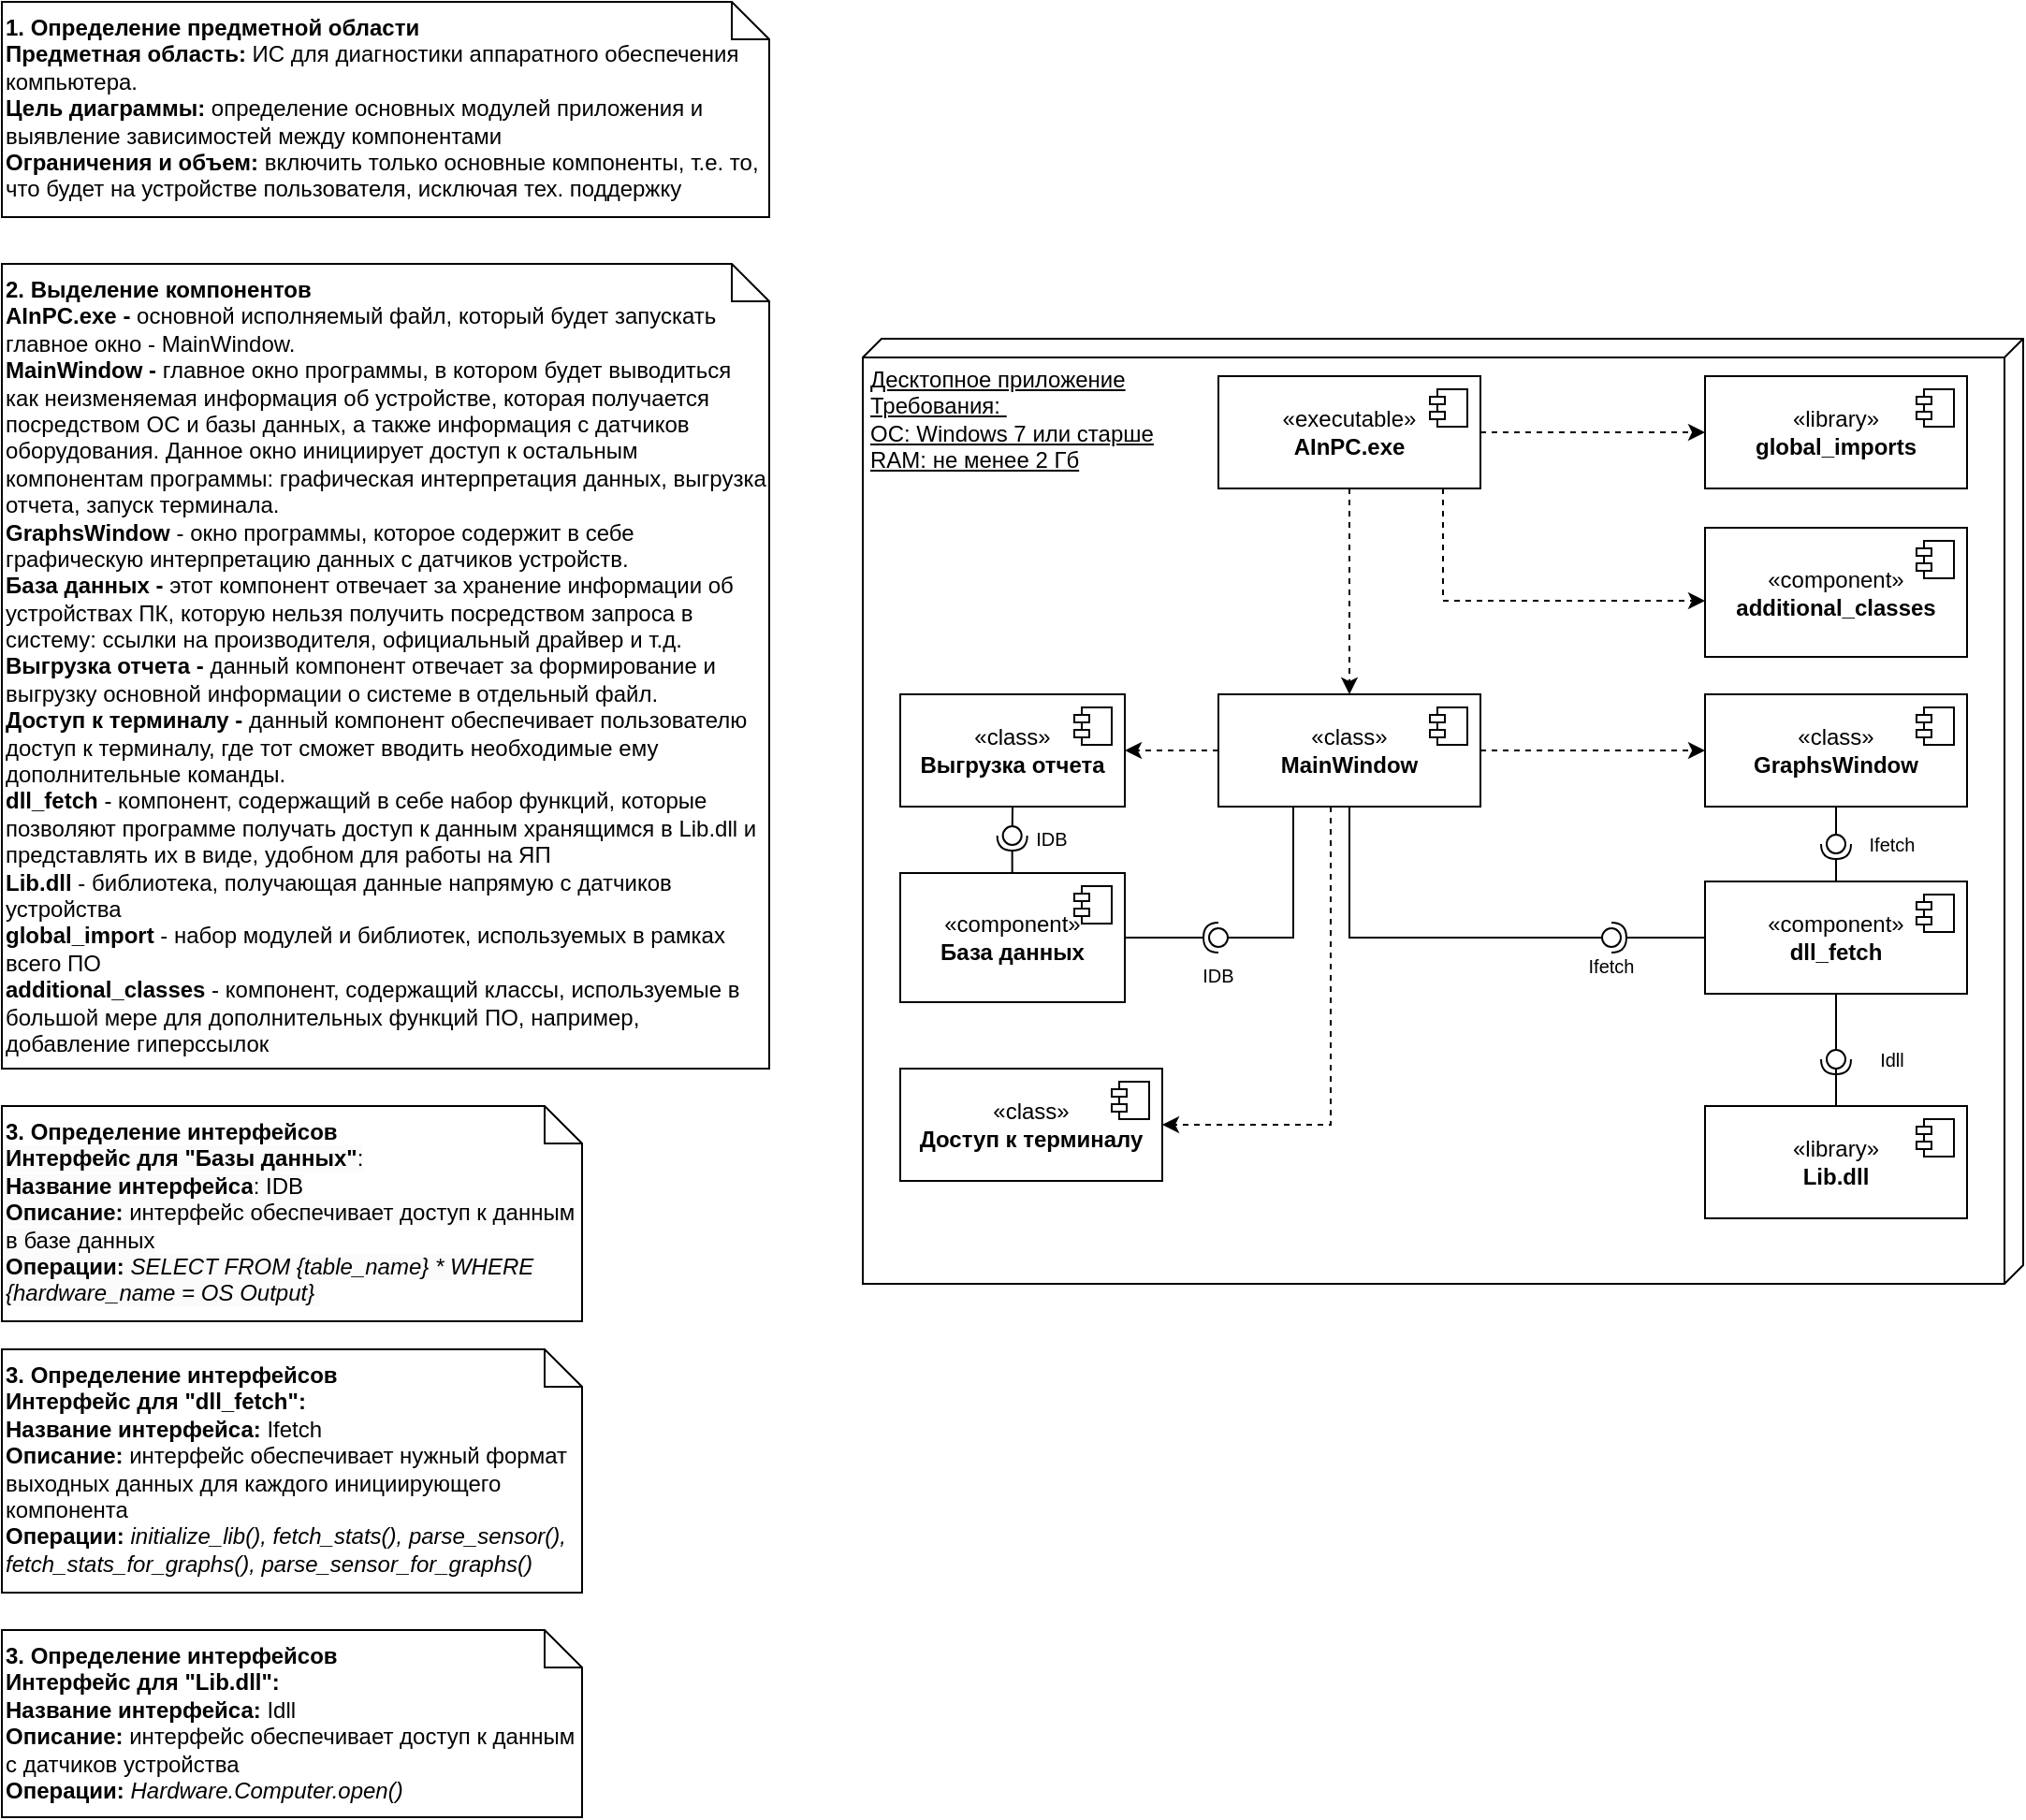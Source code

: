 <mxfile version="22.1.3" type="device">
  <diagram name="Страница — 1" id="YmoKRUBt8WqDrBZ5dWxg">
    <mxGraphModel dx="1502" dy="388" grid="1" gridSize="10" guides="1" tooltips="1" connect="1" arrows="1" fold="1" page="1" pageScale="1" pageWidth="827" pageHeight="1169" math="0" shadow="0">
      <root>
        <mxCell id="0" />
        <mxCell id="1" parent="0" />
        <mxCell id="K--w75yVvxmzgUsPihoR-3" value="Десктопное приложение&lt;br&gt;Требования:&amp;nbsp;&lt;br&gt;ОС: Windows 7 или старше&lt;br&gt;RAM: не менее 2 Гб&lt;br&gt;" style="verticalAlign=top;align=left;spacingTop=8;spacingLeft=2;spacingRight=12;shape=cube;size=10;direction=south;fontStyle=4;html=1;whiteSpace=wrap;" parent="1" vertex="1">
          <mxGeometry x="150" y="220" width="620" height="505" as="geometry" />
        </mxCell>
        <mxCell id="K--w75yVvxmzgUsPihoR-8" value="&lt;div style=&quot;&quot;&gt;&lt;b style=&quot;border-color: var(--border-color);&quot;&gt;3. Определение интерфейсов&lt;/b&gt;&lt;/div&gt;&lt;b style=&quot;border-color: var(--border-color); color: rgb(0, 0, 0); font-family: Helvetica; font-size: 12px; font-style: normal; font-variant-ligatures: normal; font-variant-caps: normal; letter-spacing: normal; orphans: 2; text-indent: 0px; text-transform: none; widows: 2; word-spacing: 0px; -webkit-text-stroke-width: 0px; background-color: rgb(251, 251, 251); text-decoration-thickness: initial; text-decoration-style: initial; text-decoration-color: initial;&quot;&gt;Интерфейс для &quot;Базы данных&quot;&lt;/b&gt;&lt;span style=&quot;color: rgb(0, 0, 0); font-family: Helvetica; font-size: 12px; font-style: normal; font-variant-ligatures: normal; font-variant-caps: normal; font-weight: 400; letter-spacing: normal; orphans: 2; text-indent: 0px; text-transform: none; widows: 2; word-spacing: 0px; -webkit-text-stroke-width: 0px; background-color: rgb(251, 251, 251); text-decoration-thickness: initial; text-decoration-style: initial; text-decoration-color: initial; float: none; display: inline !important;&quot;&gt;:&lt;/span&gt;&lt;br style=&quot;border-color: var(--border-color); color: rgb(0, 0, 0); font-family: Helvetica; font-size: 12px; font-style: normal; font-variant-ligatures: normal; font-variant-caps: normal; font-weight: 400; letter-spacing: normal; orphans: 2; text-indent: 0px; text-transform: none; widows: 2; word-spacing: 0px; -webkit-text-stroke-width: 0px; background-color: rgb(251, 251, 251); text-decoration-thickness: initial; text-decoration-style: initial; text-decoration-color: initial;&quot;&gt;&lt;b style=&quot;border-color: var(--border-color); color: rgb(0, 0, 0); font-family: Helvetica; font-size: 12px; font-style: normal; font-variant-ligatures: normal; font-variant-caps: normal; letter-spacing: normal; orphans: 2; text-indent: 0px; text-transform: none; widows: 2; word-spacing: 0px; -webkit-text-stroke-width: 0px; background-color: rgb(251, 251, 251); text-decoration-thickness: initial; text-decoration-style: initial; text-decoration-color: initial;&quot;&gt;Название интерфейса&lt;/b&gt;&lt;span style=&quot;color: rgb(0, 0, 0); font-family: Helvetica; font-size: 12px; font-style: normal; font-variant-ligatures: normal; font-variant-caps: normal; font-weight: 400; letter-spacing: normal; orphans: 2; text-indent: 0px; text-transform: none; widows: 2; word-spacing: 0px; -webkit-text-stroke-width: 0px; background-color: rgb(251, 251, 251); text-decoration-thickness: initial; text-decoration-style: initial; text-decoration-color: initial; float: none; display: inline !important;&quot;&gt;: IDB&lt;/span&gt;&lt;br style=&quot;border-color: var(--border-color); color: rgb(0, 0, 0); font-family: Helvetica; font-size: 12px; font-style: normal; font-variant-ligatures: normal; font-variant-caps: normal; font-weight: 400; letter-spacing: normal; orphans: 2; text-indent: 0px; text-transform: none; widows: 2; word-spacing: 0px; -webkit-text-stroke-width: 0px; background-color: rgb(251, 251, 251); text-decoration-thickness: initial; text-decoration-style: initial; text-decoration-color: initial;&quot;&gt;&lt;b style=&quot;border-color: var(--border-color); color: rgb(0, 0, 0); font-family: Helvetica; font-size: 12px; font-style: normal; font-variant-ligatures: normal; font-variant-caps: normal; letter-spacing: normal; orphans: 2; text-indent: 0px; text-transform: none; widows: 2; word-spacing: 0px; -webkit-text-stroke-width: 0px; background-color: rgb(251, 251, 251); text-decoration-thickness: initial; text-decoration-style: initial; text-decoration-color: initial;&quot;&gt;Описание:&lt;/b&gt;&lt;span style=&quot;color: rgb(0, 0, 0); font-family: Helvetica; font-size: 12px; font-variant-ligatures: normal; font-variant-caps: normal; letter-spacing: normal; orphans: 2; text-indent: 0px; text-transform: none; widows: 2; word-spacing: 0px; -webkit-text-stroke-width: 0px; background-color: rgb(251, 251, 251); text-decoration-thickness: initial; text-decoration-style: initial; text-decoration-color: initial; float: none; display: inline !important;&quot;&gt;&amp;nbsp;интерфейс обеспечивает доступ к данным в базе данных&lt;br&gt;&lt;b style=&quot;font-style: normal;&quot;&gt;Операции: &lt;/b&gt;&lt;i&gt;SELECT FROM {table_name} * WHERE {hardware_name = OS Output}&lt;/i&gt;&lt;/span&gt;&lt;span style=&quot;color: rgb(0, 0, 0); font-family: Helvetica; font-size: 12px; font-style: normal; font-variant-ligatures: normal; font-variant-caps: normal; font-weight: 400; letter-spacing: normal; orphans: 2; text-indent: 0px; text-transform: none; widows: 2; word-spacing: 0px; -webkit-text-stroke-width: 0px; background-color: rgb(251, 251, 251); text-decoration-thickness: initial; text-decoration-style: initial; text-decoration-color: initial; float: none; display: inline !important;&quot;&gt;&amp;nbsp;&lt;/span&gt;" style="shape=note;size=20;whiteSpace=wrap;html=1;verticalAlign=top;horizontal=1;align=left;" parent="1" vertex="1">
          <mxGeometry x="-310" y="630" width="310" height="115" as="geometry" />
        </mxCell>
        <mxCell id="K--w75yVvxmzgUsPihoR-15" style="edgeStyle=orthogonalEdgeStyle;rounded=0;orthogonalLoop=1;jettySize=auto;html=1;dashed=1;" parent="1" source="K--w75yVvxmzgUsPihoR-9" target="K--w75yVvxmzgUsPihoR-13" edge="1">
          <mxGeometry relative="1" as="geometry" />
        </mxCell>
        <mxCell id="K--w75yVvxmzgUsPihoR-89" style="edgeStyle=orthogonalEdgeStyle;rounded=0;orthogonalLoop=1;jettySize=auto;html=1;dashed=1;" parent="1" source="K--w75yVvxmzgUsPihoR-9" target="K--w75yVvxmzgUsPihoR-87" edge="1">
          <mxGeometry relative="1" as="geometry" />
        </mxCell>
        <mxCell id="K--w75yVvxmzgUsPihoR-94" style="edgeStyle=orthogonalEdgeStyle;rounded=0;orthogonalLoop=1;jettySize=auto;html=1;dashed=1;" parent="1" source="K--w75yVvxmzgUsPihoR-9" target="K--w75yVvxmzgUsPihoR-90" edge="1">
          <mxGeometry relative="1" as="geometry">
            <Array as="points">
              <mxPoint x="460" y="360" />
            </Array>
          </mxGeometry>
        </mxCell>
        <mxCell id="K--w75yVvxmzgUsPihoR-9" value="«executable»&lt;br&gt;&lt;b&gt;AInPC.exe&lt;/b&gt;" style="html=1;dropTarget=0;whiteSpace=wrap;" parent="1" vertex="1">
          <mxGeometry x="340" y="240" width="140" height="60" as="geometry" />
        </mxCell>
        <mxCell id="K--w75yVvxmzgUsPihoR-10" value="" style="shape=module;jettyWidth=8;jettyHeight=4;" parent="K--w75yVvxmzgUsPihoR-9" vertex="1">
          <mxGeometry x="1" width="20" height="20" relative="1" as="geometry">
            <mxPoint x="-27" y="7" as="offset" />
          </mxGeometry>
        </mxCell>
        <mxCell id="K--w75yVvxmzgUsPihoR-11" value="&lt;b&gt;1. Определение предметной области&lt;br&gt;Предметная область: &lt;/b&gt;ИС для диагностики аппаратного обеспечения компьютера.&lt;br&gt;&lt;b&gt;Цель диаграммы: &lt;/b&gt;определение основных модулей приложения и выявление зависимостей между компонентами&lt;br&gt;&lt;b&gt;Ограничения и объем: &lt;/b&gt;включить только основные компоненты, т.е. то, что будет на устройстве пользователя, исключая тех. поддержку" style="shape=note;size=20;whiteSpace=wrap;html=1;verticalAlign=top;align=left;" parent="1" vertex="1">
          <mxGeometry x="-310" y="40" width="410" height="115" as="geometry" />
        </mxCell>
        <mxCell id="K--w75yVvxmzgUsPihoR-12" value="&lt;b&gt;2. Выделение компонентов&lt;br&gt;AInPC.exe - &lt;/b&gt;основной исполняемый файл, который будет запускать главное окно - MainWindow.&lt;br&gt;&lt;b&gt;MainWindow - &lt;/b&gt;главное окно программы, в котором будет выводиться как неизменяемая информация об устройстве, которая получается посредством ОС и базы данных, а также информация с датчиков оборудования. Данное окно инициирует доступ к остальным компонентам программы: графическая интерпретация данных, выгрузка отчета, запуск терминала.&lt;br&gt;&lt;b&gt;GraphsWindow &lt;/b&gt;- окно программы, которое содержит в себе графическую интерпретацию данных с датчиков устройств.&lt;br&gt;&lt;b&gt;База данных - &lt;/b&gt;этот компонент отвечает за хранение информации об устройствах ПК, которую нельзя получить посредством запроса в систему: ссылки на производителя, официальный драйвер и т.д.&lt;br&gt;&lt;b&gt;Выгрузка отчета - &lt;/b&gt;данный компонент отвечает за формирование и выгрузку основной информации о системе в отдельный файл.&lt;br&gt;&lt;b&gt;Доступ к терминалу - &lt;/b&gt;данный компонент обеспечивает пользователю доступ к терминалу, где тот сможет вводить необходимые ему дополнительные команды.&lt;br&gt;&lt;b&gt;dll_fetch &lt;/b&gt;- компонент, содержащий в себе набор функций, которые позволяют программе получать доступ к данным хранящимся в Lib.dll и представлять их в виде, удобном для работы на ЯП&lt;br&gt;&lt;b&gt;Lib.dll&lt;/b&gt; - библиотека, получающая данные напрямую с датчиков устройства&lt;br&gt;&lt;b&gt;global_import&lt;/b&gt; - набор модулей и библиотек, используемых в рамках всего ПО&lt;br&gt;&lt;b&gt;additional_classes&lt;/b&gt; - компонент, содержащий классы, используемые в большой мере для дополнительных функций ПО, например, добавление гиперссылок" style="shape=note;size=20;whiteSpace=wrap;html=1;verticalAlign=top;align=left;" parent="1" vertex="1">
          <mxGeometry x="-310" y="180" width="410" height="430" as="geometry" />
        </mxCell>
        <mxCell id="K--w75yVvxmzgUsPihoR-19" style="edgeStyle=orthogonalEdgeStyle;rounded=0;orthogonalLoop=1;jettySize=auto;html=1;dashed=1;" parent="1" source="K--w75yVvxmzgUsPihoR-13" target="K--w75yVvxmzgUsPihoR-16" edge="1">
          <mxGeometry relative="1" as="geometry" />
        </mxCell>
        <mxCell id="K--w75yVvxmzgUsPihoR-22" style="edgeStyle=orthogonalEdgeStyle;rounded=0;orthogonalLoop=1;jettySize=auto;html=1;dashed=1;" parent="1" source="K--w75yVvxmzgUsPihoR-13" target="K--w75yVvxmzgUsPihoR-20" edge="1">
          <mxGeometry relative="1" as="geometry" />
        </mxCell>
        <mxCell id="K--w75yVvxmzgUsPihoR-56" style="edgeStyle=orthogonalEdgeStyle;rounded=0;orthogonalLoop=1;jettySize=auto;html=1;endArrow=none;endFill=0;" parent="1" source="K--w75yVvxmzgUsPihoR-13" edge="1">
          <mxGeometry relative="1" as="geometry">
            <mxPoint x="530" y="540" as="targetPoint" />
            <Array as="points">
              <mxPoint x="410" y="540" />
            </Array>
          </mxGeometry>
        </mxCell>
        <mxCell id="K--w75yVvxmzgUsPihoR-68" style="edgeStyle=orthogonalEdgeStyle;rounded=0;orthogonalLoop=1;jettySize=auto;html=1;endArrow=none;endFill=0;" parent="1" source="K--w75yVvxmzgUsPihoR-13" edge="1">
          <mxGeometry relative="1" as="geometry">
            <mxPoint x="360" y="540" as="targetPoint" />
            <Array as="points">
              <mxPoint x="380" y="540" />
            </Array>
          </mxGeometry>
        </mxCell>
        <mxCell id="K--w75yVvxmzgUsPihoR-86" style="edgeStyle=orthogonalEdgeStyle;rounded=0;orthogonalLoop=1;jettySize=auto;html=1;dashed=1;" parent="1" source="K--w75yVvxmzgUsPihoR-13" target="K--w75yVvxmzgUsPihoR-82" edge="1">
          <mxGeometry relative="1" as="geometry">
            <Array as="points">
              <mxPoint x="400" y="640" />
            </Array>
          </mxGeometry>
        </mxCell>
        <mxCell id="K--w75yVvxmzgUsPihoR-13" value="«class»&lt;br&gt;&lt;b&gt;MainWindow&lt;/b&gt;" style="html=1;dropTarget=0;whiteSpace=wrap;" parent="1" vertex="1">
          <mxGeometry x="340" y="410" width="140" height="60" as="geometry" />
        </mxCell>
        <mxCell id="K--w75yVvxmzgUsPihoR-14" value="" style="shape=module;jettyWidth=8;jettyHeight=4;" parent="K--w75yVvxmzgUsPihoR-13" vertex="1">
          <mxGeometry x="1" width="20" height="20" relative="1" as="geometry">
            <mxPoint x="-27" y="7" as="offset" />
          </mxGeometry>
        </mxCell>
        <mxCell id="K--w75yVvxmzgUsPihoR-16" value="«class»&lt;br&gt;&lt;b&gt;GraphsWindow&lt;/b&gt;" style="html=1;dropTarget=0;whiteSpace=wrap;" parent="1" vertex="1">
          <mxGeometry x="600" y="410" width="140" height="60" as="geometry" />
        </mxCell>
        <mxCell id="K--w75yVvxmzgUsPihoR-17" value="" style="shape=module;jettyWidth=8;jettyHeight=4;" parent="K--w75yVvxmzgUsPihoR-16" vertex="1">
          <mxGeometry x="1" width="20" height="20" relative="1" as="geometry">
            <mxPoint x="-27" y="7" as="offset" />
          </mxGeometry>
        </mxCell>
        <mxCell id="K--w75yVvxmzgUsPihoR-20" value="«class»&lt;br&gt;&lt;b&gt;Выгрузка отчета&lt;/b&gt;" style="html=1;dropTarget=0;whiteSpace=wrap;" parent="1" vertex="1">
          <mxGeometry x="170" y="410" width="120" height="60" as="geometry" />
        </mxCell>
        <mxCell id="K--w75yVvxmzgUsPihoR-21" value="" style="shape=module;jettyWidth=8;jettyHeight=4;" parent="K--w75yVvxmzgUsPihoR-20" vertex="1">
          <mxGeometry x="1" width="20" height="20" relative="1" as="geometry">
            <mxPoint x="-27" y="7" as="offset" />
          </mxGeometry>
        </mxCell>
        <mxCell id="K--w75yVvxmzgUsPihoR-55" style="edgeStyle=orthogonalEdgeStyle;rounded=0;orthogonalLoop=1;jettySize=auto;html=1;endArrow=none;endFill=0;" parent="1" source="K--w75yVvxmzgUsPihoR-23" edge="1">
          <mxGeometry relative="1" as="geometry">
            <mxPoint x="570" y="540" as="targetPoint" />
          </mxGeometry>
        </mxCell>
        <mxCell id="K--w75yVvxmzgUsPihoR-57" style="edgeStyle=orthogonalEdgeStyle;rounded=0;orthogonalLoop=1;jettySize=auto;html=1;endArrow=none;endFill=0;" parent="1" source="K--w75yVvxmzgUsPihoR-23" edge="1">
          <mxGeometry relative="1" as="geometry">
            <mxPoint x="670" y="590" as="targetPoint" />
          </mxGeometry>
        </mxCell>
        <mxCell id="K--w75yVvxmzgUsPihoR-23" value="«component»&lt;br&gt;&lt;b&gt;dll_fetch&lt;/b&gt;" style="html=1;dropTarget=0;whiteSpace=wrap;" parent="1" vertex="1">
          <mxGeometry x="600" y="510" width="140" height="60" as="geometry" />
        </mxCell>
        <mxCell id="K--w75yVvxmzgUsPihoR-24" value="" style="shape=module;jettyWidth=8;jettyHeight=4;" parent="K--w75yVvxmzgUsPihoR-23" vertex="1">
          <mxGeometry x="1" width="20" height="20" relative="1" as="geometry">
            <mxPoint x="-27" y="7" as="offset" />
          </mxGeometry>
        </mxCell>
        <mxCell id="K--w75yVvxmzgUsPihoR-25" value="&lt;b&gt;3. Определение интерфейсов&lt;br&gt;Интерфейс для &quot;dll_fetch&quot;:&lt;br&gt;Название интерфейса: &lt;/b&gt;Ifetch&lt;br&gt;&lt;b&gt;Описание:&lt;/b&gt;&amp;nbsp;интерфейс обеспечивает нужный формат выходных данных для каждого инициирующего компонента&lt;br&gt;&lt;b&gt;Операции: &lt;/b&gt;&lt;i&gt;initialize_lib(), fetch_stats(), parse_sensor(), fetch_stats_for_graphs(), parse_sensor_for_graphs()&amp;nbsp;&lt;/i&gt;" style="shape=note;size=20;whiteSpace=wrap;html=1;verticalAlign=top;align=left;" parent="1" vertex="1">
          <mxGeometry x="-310" y="760" width="310" height="130" as="geometry" />
        </mxCell>
        <mxCell id="K--w75yVvxmzgUsPihoR-36" value="&lt;b&gt;3. Определение интерфейсов&lt;br&gt;Интерфейс для &quot;Lib.dll&quot;:&lt;br&gt;Название интерфейса: &lt;/b&gt;Idll&lt;br&gt;&lt;b&gt;Описание: &lt;/b&gt;интерфейс обеспечивает доступ к данным с датчиков устройства&lt;br&gt;&lt;b&gt;Операции: &lt;/b&gt;&lt;i&gt;Hardware.Computer.open()&lt;/i&gt;" style="shape=note;size=20;whiteSpace=wrap;html=1;verticalAlign=top;align=left;" parent="1" vertex="1">
          <mxGeometry x="-310" y="910" width="310" height="100" as="geometry" />
        </mxCell>
        <mxCell id="K--w75yVvxmzgUsPihoR-58" style="edgeStyle=orthogonalEdgeStyle;rounded=0;orthogonalLoop=1;jettySize=auto;html=1;endArrow=none;endFill=0;" parent="1" source="K--w75yVvxmzgUsPihoR-37" edge="1">
          <mxGeometry relative="1" as="geometry">
            <mxPoint x="670" y="620" as="targetPoint" />
          </mxGeometry>
        </mxCell>
        <mxCell id="K--w75yVvxmzgUsPihoR-37" value="«library»&lt;br&gt;&lt;b&gt;Lib.dll&lt;/b&gt;" style="html=1;dropTarget=0;whiteSpace=wrap;" parent="1" vertex="1">
          <mxGeometry x="600" y="630" width="140" height="60" as="geometry" />
        </mxCell>
        <mxCell id="K--w75yVvxmzgUsPihoR-38" value="" style="shape=module;jettyWidth=8;jettyHeight=4;" parent="K--w75yVvxmzgUsPihoR-37" vertex="1">
          <mxGeometry x="1" width="20" height="20" relative="1" as="geometry">
            <mxPoint x="-27" y="7" as="offset" />
          </mxGeometry>
        </mxCell>
        <mxCell id="K--w75yVvxmzgUsPihoR-45" value="" style="group;direction=west;rotation=90;" parent="1" vertex="1" connectable="0">
          <mxGeometry x="650" y="600" width="40" height="10" as="geometry" />
        </mxCell>
        <mxCell id="K--w75yVvxmzgUsPihoR-42" value="" style="rounded=0;orthogonalLoop=1;jettySize=auto;html=1;endArrow=halfCircle;endFill=0;endSize=6;strokeWidth=1;sketch=0;" parent="K--w75yVvxmzgUsPihoR-45" target="K--w75yVvxmzgUsPihoR-44" edge="1">
          <mxGeometry relative="1" as="geometry">
            <mxPoint x="20" y="25" as="sourcePoint" />
          </mxGeometry>
        </mxCell>
        <mxCell id="K--w75yVvxmzgUsPihoR-43" value="" style="rounded=0;orthogonalLoop=1;jettySize=auto;html=1;endArrow=oval;endFill=0;sketch=0;sourcePerimeterSpacing=0;targetPerimeterSpacing=0;endSize=10;" parent="K--w75yVvxmzgUsPihoR-45" target="K--w75yVvxmzgUsPihoR-44" edge="1">
          <mxGeometry relative="1" as="geometry">
            <mxPoint x="20" y="-15" as="sourcePoint" />
          </mxGeometry>
        </mxCell>
        <mxCell id="K--w75yVvxmzgUsPihoR-44" value="" style="ellipse;whiteSpace=wrap;html=1;align=center;aspect=fixed;fillColor=none;strokeColor=none;resizable=0;perimeter=centerPerimeter;rotatable=0;allowArrows=0;points=[];outlineConnect=1;rotation=90;" parent="K--w75yVvxmzgUsPihoR-45" vertex="1">
          <mxGeometry x="15" width="10" height="10" as="geometry" />
        </mxCell>
        <mxCell id="K--w75yVvxmzgUsPihoR-30" value="" style="ellipse;whiteSpace=wrap;html=1;align=center;aspect=fixed;fillColor=none;strokeColor=none;resizable=0;perimeter=centerPerimeter;rotatable=0;allowArrows=0;points=[];outlineConnect=1;" parent="1" vertex="1">
          <mxGeometry x="555" y="535" width="10" height="10" as="geometry" />
        </mxCell>
        <mxCell id="K--w75yVvxmzgUsPihoR-34" value="&lt;font style=&quot;font-size: 10px;&quot;&gt;Ifetch&lt;/font&gt;" style="text;html=1;strokeColor=none;fillColor=none;align=center;verticalAlign=middle;whiteSpace=wrap;rounded=0;" parent="1" vertex="1">
          <mxGeometry x="520" y="540" width="60" height="30" as="geometry" />
        </mxCell>
        <mxCell id="K--w75yVvxmzgUsPihoR-50" value="" style="group;direction=west;rotation=0;" parent="1" vertex="1" connectable="0">
          <mxGeometry x="530" y="535" width="40" height="10" as="geometry" />
        </mxCell>
        <mxCell id="K--w75yVvxmzgUsPihoR-51" value="" style="rounded=0;orthogonalLoop=1;jettySize=auto;html=1;endArrow=halfCircle;endFill=0;endSize=6;strokeWidth=1;sketch=0;" parent="K--w75yVvxmzgUsPihoR-50" target="K--w75yVvxmzgUsPihoR-53" edge="1">
          <mxGeometry relative="1" as="geometry">
            <mxPoint x="40" y="5" as="sourcePoint" />
          </mxGeometry>
        </mxCell>
        <mxCell id="K--w75yVvxmzgUsPihoR-52" value="" style="rounded=0;orthogonalLoop=1;jettySize=auto;html=1;endArrow=oval;endFill=0;sketch=0;sourcePerimeterSpacing=0;targetPerimeterSpacing=0;endSize=10;" parent="K--w75yVvxmzgUsPihoR-50" target="K--w75yVvxmzgUsPihoR-53" edge="1">
          <mxGeometry relative="1" as="geometry">
            <mxPoint y="5" as="sourcePoint" />
          </mxGeometry>
        </mxCell>
        <mxCell id="K--w75yVvxmzgUsPihoR-53" value="" style="ellipse;whiteSpace=wrap;html=1;align=center;aspect=fixed;fillColor=none;strokeColor=none;resizable=0;perimeter=centerPerimeter;rotatable=0;allowArrows=0;points=[];outlineConnect=1;rotation=0;" parent="K--w75yVvxmzgUsPihoR-50" vertex="1">
          <mxGeometry x="15" width="10" height="10" as="geometry" />
        </mxCell>
        <mxCell id="K--w75yVvxmzgUsPihoR-59" value="&lt;font style=&quot;font-size: 10px;&quot;&gt;Idll&lt;/font&gt;" style="text;html=1;strokeColor=none;fillColor=none;align=center;verticalAlign=middle;whiteSpace=wrap;rounded=0;" parent="1" vertex="1">
          <mxGeometry x="670" y="590" width="60" height="30" as="geometry" />
        </mxCell>
        <mxCell id="K--w75yVvxmzgUsPihoR-67" style="edgeStyle=orthogonalEdgeStyle;rounded=0;orthogonalLoop=1;jettySize=auto;html=1;endArrow=none;endFill=0;" parent="1" source="K--w75yVvxmzgUsPihoR-60" edge="1">
          <mxGeometry relative="1" as="geometry">
            <mxPoint x="330" y="540" as="targetPoint" />
          </mxGeometry>
        </mxCell>
        <mxCell id="K--w75yVvxmzgUsPihoR-60" value="«component»&lt;br&gt;&lt;b&gt;База данных&lt;/b&gt;" style="html=1;dropTarget=0;whiteSpace=wrap;" parent="1" vertex="1">
          <mxGeometry x="170" y="505.5" width="120" height="69" as="geometry" />
        </mxCell>
        <mxCell id="K--w75yVvxmzgUsPihoR-61" value="" style="shape=module;jettyWidth=8;jettyHeight=4;" parent="K--w75yVvxmzgUsPihoR-60" vertex="1">
          <mxGeometry x="1" width="20" height="20" relative="1" as="geometry">
            <mxPoint x="-27" y="7" as="offset" />
          </mxGeometry>
        </mxCell>
        <mxCell id="K--w75yVvxmzgUsPihoR-63" value="" style="group;direction=west;rotation=-90;" parent="1" vertex="1" connectable="0">
          <mxGeometry x="320" y="535" width="50" height="40" as="geometry" />
        </mxCell>
        <mxCell id="K--w75yVvxmzgUsPihoR-64" value="" style="rounded=0;orthogonalLoop=1;jettySize=auto;html=1;endArrow=halfCircle;endFill=0;endSize=6;strokeWidth=1;sketch=0;" parent="K--w75yVvxmzgUsPihoR-63" target="K--w75yVvxmzgUsPihoR-66" edge="1">
          <mxGeometry relative="1" as="geometry">
            <mxPoint y="5" as="sourcePoint" />
          </mxGeometry>
        </mxCell>
        <mxCell id="K--w75yVvxmzgUsPihoR-65" value="" style="rounded=0;orthogonalLoop=1;jettySize=auto;html=1;endArrow=oval;endFill=0;sketch=0;sourcePerimeterSpacing=0;targetPerimeterSpacing=0;endSize=10;" parent="K--w75yVvxmzgUsPihoR-63" target="K--w75yVvxmzgUsPihoR-66" edge="1">
          <mxGeometry relative="1" as="geometry">
            <mxPoint x="40" y="5" as="sourcePoint" />
          </mxGeometry>
        </mxCell>
        <mxCell id="K--w75yVvxmzgUsPihoR-66" value="" style="ellipse;whiteSpace=wrap;html=1;align=center;aspect=fixed;fillColor=none;strokeColor=none;resizable=0;perimeter=centerPerimeter;rotatable=0;allowArrows=0;points=[];outlineConnect=1;rotation=-180;" parent="K--w75yVvxmzgUsPihoR-63" vertex="1">
          <mxGeometry x="15" width="10" height="10" as="geometry" />
        </mxCell>
        <mxCell id="K--w75yVvxmzgUsPihoR-69" value="&lt;span style=&quot;font-size: 10px;&quot;&gt;IDB&lt;/span&gt;" style="text;html=1;strokeColor=none;fillColor=none;align=center;verticalAlign=middle;whiteSpace=wrap;rounded=0;" parent="K--w75yVvxmzgUsPihoR-63" vertex="1">
          <mxGeometry x="-10" y="10" width="60" height="30" as="geometry" />
        </mxCell>
        <mxCell id="K--w75yVvxmzgUsPihoR-77" value="" style="rounded=0;orthogonalLoop=1;jettySize=auto;html=1;endArrow=halfCircle;endFill=0;endSize=6;strokeWidth=1;sketch=0;" parent="1" edge="1">
          <mxGeometry relative="1" as="geometry">
            <mxPoint x="229.83" y="505.5" as="sourcePoint" />
            <mxPoint x="229.83" y="485.5" as="targetPoint" />
          </mxGeometry>
        </mxCell>
        <mxCell id="K--w75yVvxmzgUsPihoR-78" value="" style="rounded=0;orthogonalLoop=1;jettySize=auto;html=1;endArrow=oval;endFill=0;sketch=0;sourcePerimeterSpacing=0;targetPerimeterSpacing=0;endSize=10;" parent="1" edge="1">
          <mxGeometry relative="1" as="geometry">
            <mxPoint x="230" y="470" as="sourcePoint" />
            <mxPoint x="229.83" y="485.5" as="targetPoint" />
          </mxGeometry>
        </mxCell>
        <mxCell id="K--w75yVvxmzgUsPihoR-79" value="" style="ellipse;whiteSpace=wrap;html=1;align=center;aspect=fixed;fillColor=none;strokeColor=none;resizable=0;perimeter=centerPerimeter;rotatable=0;allowArrows=0;points=[];outlineConnect=1;" parent="1" vertex="1">
          <mxGeometry x="255" y="750" width="10" height="10" as="geometry" />
        </mxCell>
        <mxCell id="K--w75yVvxmzgUsPihoR-81" value="&lt;span style=&quot;font-size: 10px;&quot;&gt;IDB&lt;/span&gt;" style="text;html=1;strokeColor=none;fillColor=none;align=center;verticalAlign=middle;whiteSpace=wrap;rounded=0;" parent="1" vertex="1">
          <mxGeometry x="221" y="472" width="60" height="30" as="geometry" />
        </mxCell>
        <mxCell id="K--w75yVvxmzgUsPihoR-82" value="«class»&lt;br&gt;&lt;b&gt;Доступ к терминалу&lt;/b&gt;" style="html=1;dropTarget=0;whiteSpace=wrap;" parent="1" vertex="1">
          <mxGeometry x="170" y="610" width="140" height="60" as="geometry" />
        </mxCell>
        <mxCell id="K--w75yVvxmzgUsPihoR-83" value="" style="shape=module;jettyWidth=8;jettyHeight=4;" parent="K--w75yVvxmzgUsPihoR-82" vertex="1">
          <mxGeometry x="1" width="20" height="20" relative="1" as="geometry">
            <mxPoint x="-27" y="7" as="offset" />
          </mxGeometry>
        </mxCell>
        <mxCell id="K--w75yVvxmzgUsPihoR-87" value="«library»&lt;br&gt;&lt;b&gt;global_imports&lt;/b&gt;" style="html=1;dropTarget=0;whiteSpace=wrap;" parent="1" vertex="1">
          <mxGeometry x="600" y="240" width="140" height="60" as="geometry" />
        </mxCell>
        <mxCell id="K--w75yVvxmzgUsPihoR-88" value="" style="shape=module;jettyWidth=8;jettyHeight=4;" parent="K--w75yVvxmzgUsPihoR-87" vertex="1">
          <mxGeometry x="1" width="20" height="20" relative="1" as="geometry">
            <mxPoint x="-27" y="7" as="offset" />
          </mxGeometry>
        </mxCell>
        <mxCell id="K--w75yVvxmzgUsPihoR-90" value="«component»&lt;br&gt;&lt;b&gt;additional_classes&lt;/b&gt;" style="html=1;dropTarget=0;whiteSpace=wrap;" parent="1" vertex="1">
          <mxGeometry x="600" y="321" width="140" height="69" as="geometry" />
        </mxCell>
        <mxCell id="K--w75yVvxmzgUsPihoR-91" value="" style="shape=module;jettyWidth=8;jettyHeight=4;" parent="K--w75yVvxmzgUsPihoR-90" vertex="1">
          <mxGeometry x="1" width="20" height="20" relative="1" as="geometry">
            <mxPoint x="-27" y="7" as="offset" />
          </mxGeometry>
        </mxCell>
        <mxCell id="9lgLX7U-UqvcrLrfbg-H-2" value="" style="group;direction=west;rotation=90;" vertex="1" connectable="0" parent="1">
          <mxGeometry x="650" y="485" width="40" height="10" as="geometry" />
        </mxCell>
        <mxCell id="9lgLX7U-UqvcrLrfbg-H-3" value="" style="rounded=0;orthogonalLoop=1;jettySize=auto;html=1;endArrow=halfCircle;endFill=0;endSize=6;strokeWidth=1;sketch=0;" edge="1" parent="9lgLX7U-UqvcrLrfbg-H-2" target="9lgLX7U-UqvcrLrfbg-H-5">
          <mxGeometry relative="1" as="geometry">
            <mxPoint x="20" y="25" as="sourcePoint" />
          </mxGeometry>
        </mxCell>
        <mxCell id="9lgLX7U-UqvcrLrfbg-H-4" value="" style="rounded=0;orthogonalLoop=1;jettySize=auto;html=1;endArrow=oval;endFill=0;sketch=0;sourcePerimeterSpacing=0;targetPerimeterSpacing=0;endSize=10;" edge="1" parent="9lgLX7U-UqvcrLrfbg-H-2" target="9lgLX7U-UqvcrLrfbg-H-5">
          <mxGeometry relative="1" as="geometry">
            <mxPoint x="20" y="-15" as="sourcePoint" />
          </mxGeometry>
        </mxCell>
        <mxCell id="9lgLX7U-UqvcrLrfbg-H-5" value="" style="ellipse;whiteSpace=wrap;html=1;align=center;aspect=fixed;fillColor=none;strokeColor=none;resizable=0;perimeter=centerPerimeter;rotatable=0;allowArrows=0;points=[];outlineConnect=1;rotation=90;" vertex="1" parent="9lgLX7U-UqvcrLrfbg-H-2">
          <mxGeometry x="15" width="10" height="10" as="geometry" />
        </mxCell>
        <mxCell id="9lgLX7U-UqvcrLrfbg-H-6" value="&lt;font style=&quot;font-size: 10px;&quot;&gt;Ifetch&lt;/font&gt;" style="text;html=1;strokeColor=none;fillColor=none;align=center;verticalAlign=middle;whiteSpace=wrap;rounded=0;" vertex="1" parent="1">
          <mxGeometry x="670" y="475" width="60" height="30" as="geometry" />
        </mxCell>
      </root>
    </mxGraphModel>
  </diagram>
</mxfile>
